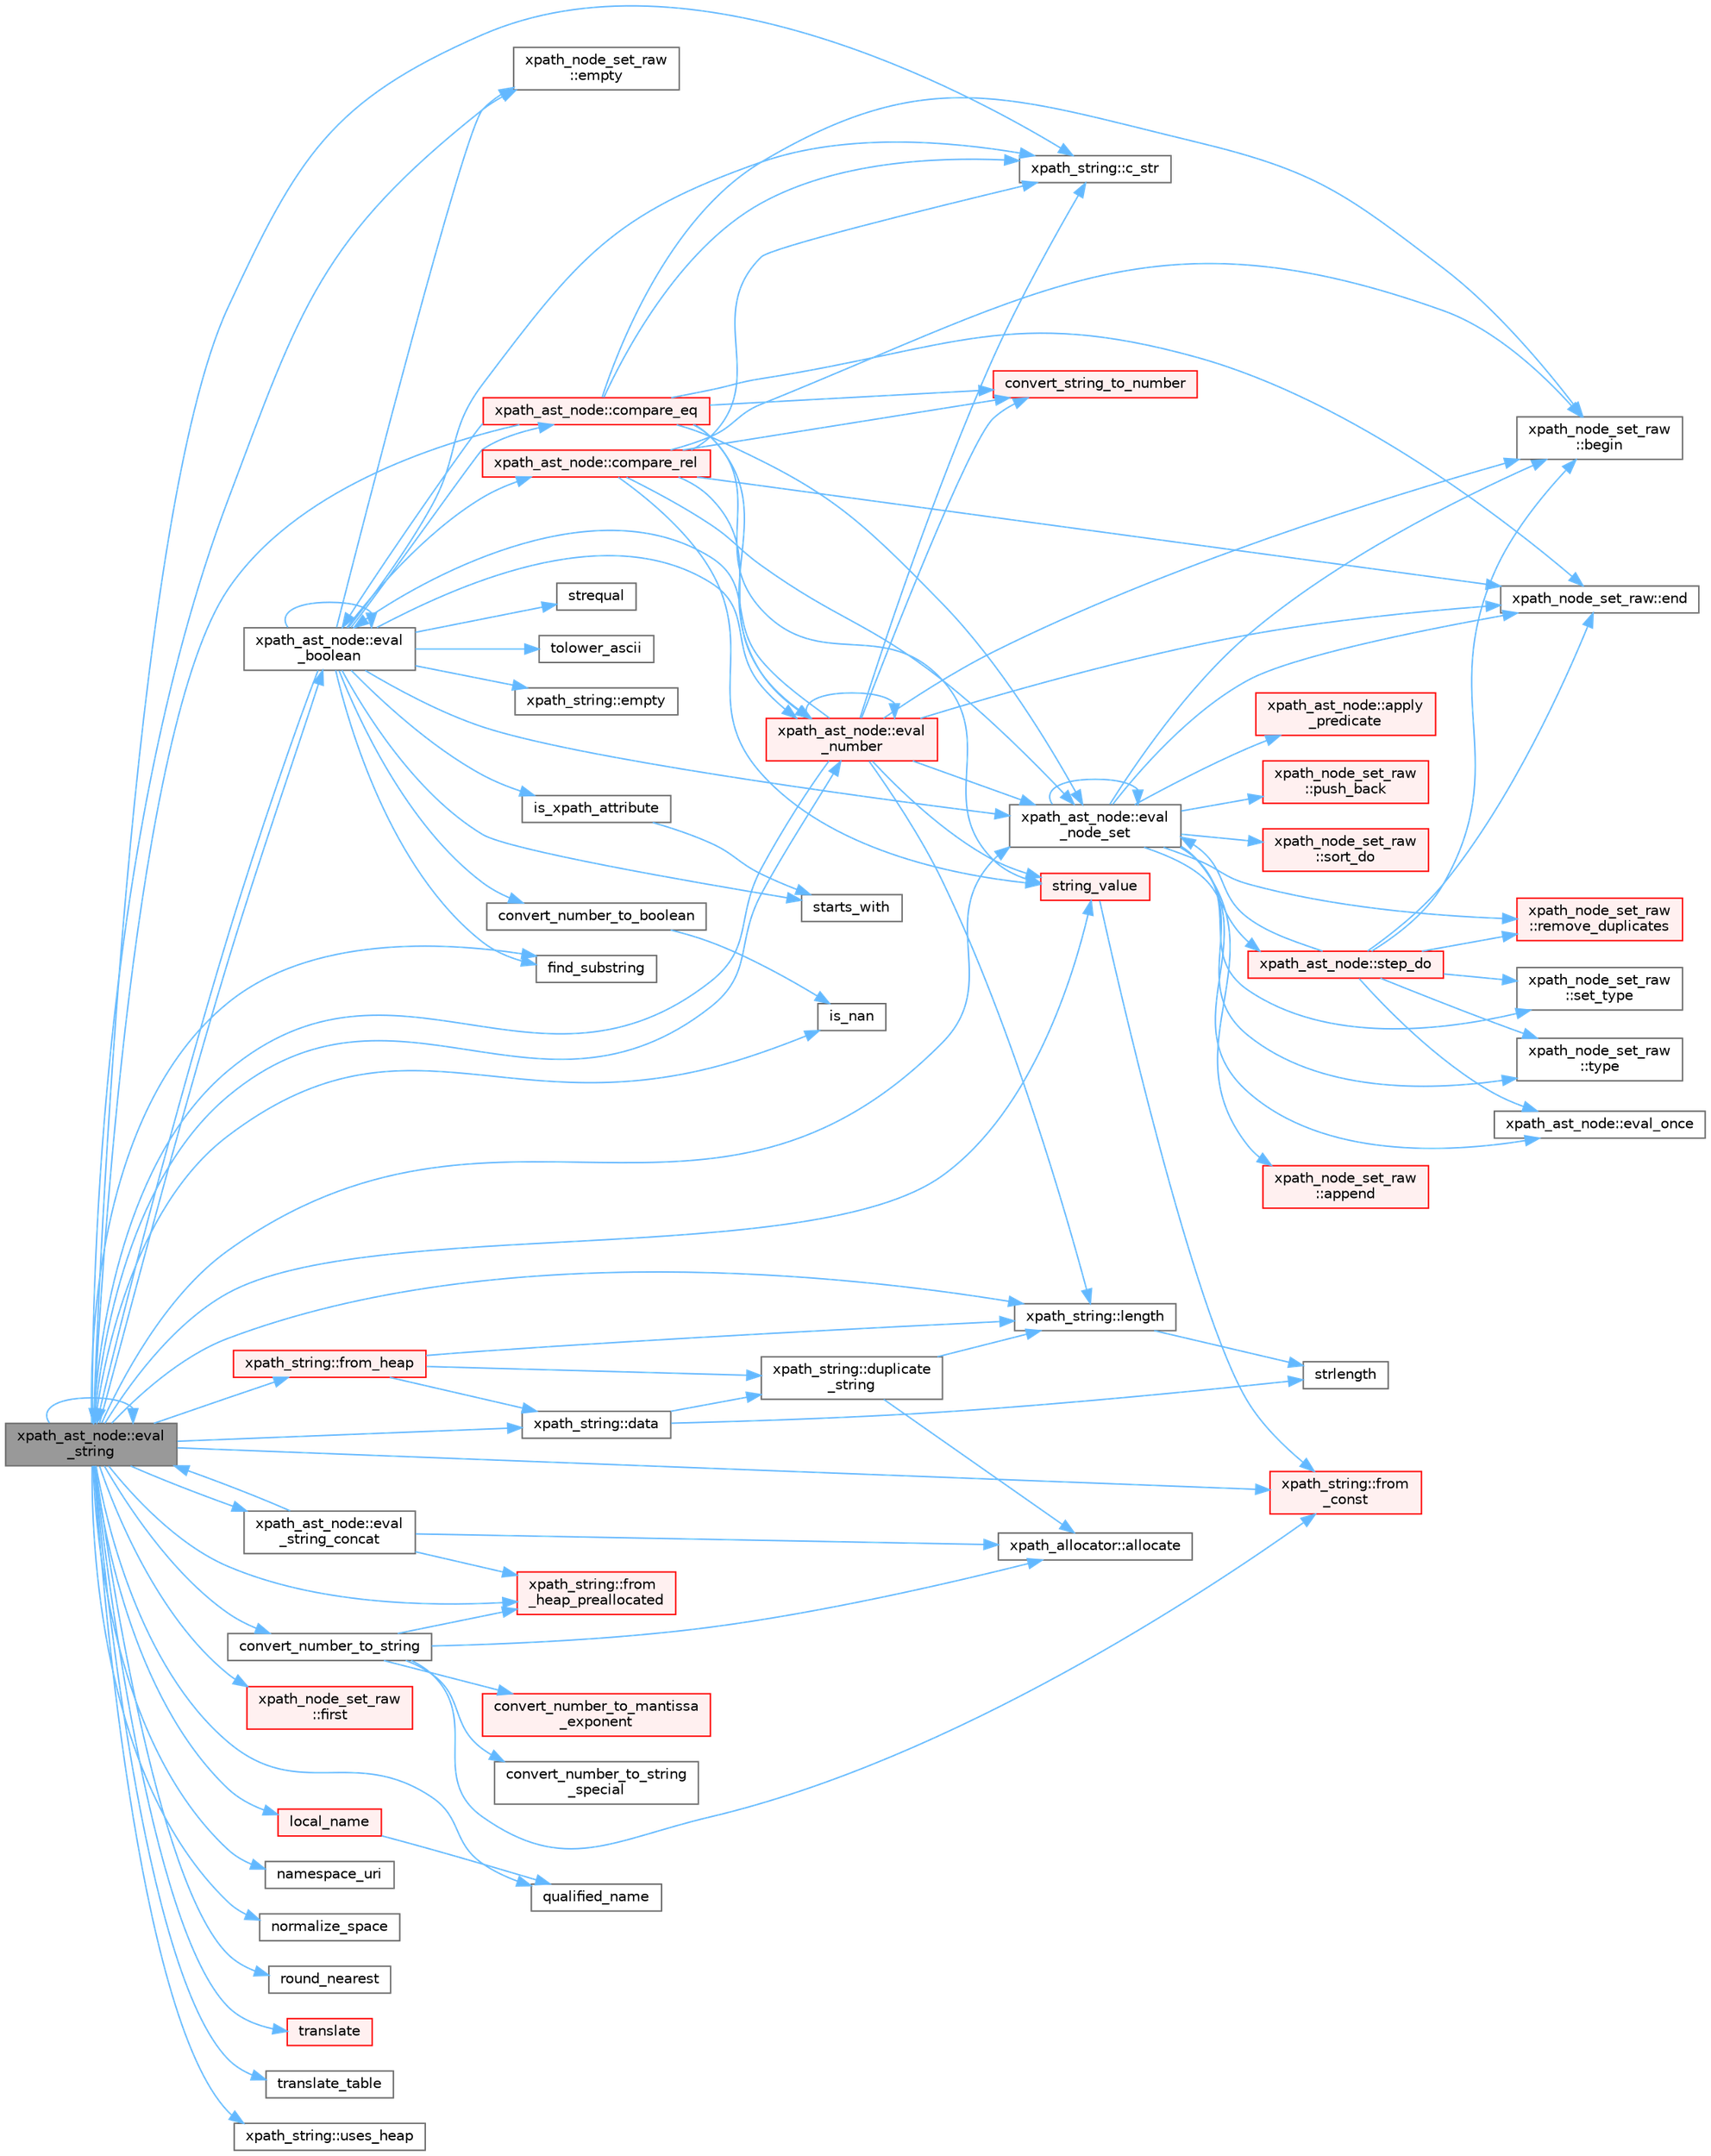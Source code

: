 digraph "xpath_ast_node::eval_string"
{
 // INTERACTIVE_SVG=YES
 // LATEX_PDF_SIZE
  bgcolor="transparent";
  edge [fontname=Helvetica,fontsize=10,labelfontname=Helvetica,labelfontsize=10];
  node [fontname=Helvetica,fontsize=10,shape=box,height=0.2,width=0.4];
  rankdir="LR";
  Node1 [id="Node000001",label="xpath_ast_node::eval\l_string",height=0.2,width=0.4,color="gray40", fillcolor="grey60", style="filled", fontcolor="black",tooltip=" "];
  Node1 -> Node2 [id="edge1_Node000001_Node000002",color="steelblue1",style="solid",tooltip=" "];
  Node2 [id="Node000002",label="xpath_string::c_str",height=0.2,width=0.4,color="grey40", fillcolor="white", style="filled",URL="$dd/d5c/classxpath__string.html#af69f5c575cfd3de179cac76a1b0b5c9e",tooltip=" "];
  Node1 -> Node3 [id="edge2_Node000001_Node000003",color="steelblue1",style="solid",tooltip=" "];
  Node3 [id="Node000003",label="convert_number_to_string",height=0.2,width=0.4,color="grey40", fillcolor="white", style="filled",URL="$db/d20/pugixml_8cpp.html#a26ed30b05a22acb22dc6eed1cefc7570",tooltip=" "];
  Node3 -> Node4 [id="edge3_Node000003_Node000004",color="steelblue1",style="solid",tooltip=" "];
  Node4 [id="Node000004",label="xpath_allocator::allocate",height=0.2,width=0.4,color="grey40", fillcolor="white", style="filled",URL="$d3/d89/structxpath__allocator.html#a6c13fefbd7038d78b336987f396c8415",tooltip=" "];
  Node3 -> Node5 [id="edge4_Node000003_Node000005",color="steelblue1",style="solid",tooltip=" "];
  Node5 [id="Node000005",label="convert_number_to_mantissa\l_exponent",height=0.2,width=0.4,color="red", fillcolor="#FFF0F0", style="filled",URL="$db/d20/pugixml_8cpp.html#af24137452a897f4d101b7c9999d5bce8",tooltip=" "];
  Node3 -> Node7 [id="edge5_Node000003_Node000007",color="steelblue1",style="solid",tooltip=" "];
  Node7 [id="Node000007",label="convert_number_to_string\l_special",height=0.2,width=0.4,color="grey40", fillcolor="white", style="filled",URL="$db/d20/pugixml_8cpp.html#a994bf79a27c71fa04d21f086e609c483",tooltip=" "];
  Node3 -> Node8 [id="edge6_Node000003_Node000008",color="steelblue1",style="solid",tooltip=" "];
  Node8 [id="Node000008",label="xpath_string::from\l_const",height=0.2,width=0.4,color="red", fillcolor="#FFF0F0", style="filled",URL="$dd/d5c/classxpath__string.html#a6dce01c6b3a949c3c4c886e6be44931e",tooltip=" "];
  Node3 -> Node10 [id="edge7_Node000003_Node000010",color="steelblue1",style="solid",tooltip=" "];
  Node10 [id="Node000010",label="xpath_string::from\l_heap_preallocated",height=0.2,width=0.4,color="red", fillcolor="#FFF0F0", style="filled",URL="$dd/d5c/classxpath__string.html#a37e13c2dc384cac842cee3870e9e9e23",tooltip=" "];
  Node1 -> Node11 [id="edge8_Node000001_Node000011",color="steelblue1",style="solid",tooltip=" "];
  Node11 [id="Node000011",label="xpath_string::data",height=0.2,width=0.4,color="grey40", fillcolor="white", style="filled",URL="$dd/d5c/classxpath__string.html#abe89ae1270e25022aa8ccc332f5afbb3",tooltip=" "];
  Node11 -> Node12 [id="edge9_Node000011_Node000012",color="steelblue1",style="solid",tooltip=" "];
  Node12 [id="Node000012",label="xpath_string::duplicate\l_string",height=0.2,width=0.4,color="grey40", fillcolor="white", style="filled",URL="$dd/d5c/classxpath__string.html#af3866c73a21542e26032d5d052327cc1",tooltip=" "];
  Node12 -> Node4 [id="edge10_Node000012_Node000004",color="steelblue1",style="solid",tooltip=" "];
  Node12 -> Node13 [id="edge11_Node000012_Node000013",color="steelblue1",style="solid",tooltip=" "];
  Node13 [id="Node000013",label="xpath_string::length",height=0.2,width=0.4,color="grey40", fillcolor="white", style="filled",URL="$dd/d5c/classxpath__string.html#a8469bd7512df66adabd3f5144c4b2ef7",tooltip=" "];
  Node13 -> Node14 [id="edge12_Node000013_Node000014",color="steelblue1",style="solid",tooltip=" "];
  Node14 [id="Node000014",label="strlength",height=0.2,width=0.4,color="grey40", fillcolor="white", style="filled",URL="$db/d20/pugixml_8cpp.html#aab9e1f034d085b663d146fcceabb1c48",tooltip=" "];
  Node11 -> Node14 [id="edge13_Node000011_Node000014",color="steelblue1",style="solid",tooltip=" "];
  Node1 -> Node15 [id="edge14_Node000001_Node000015",color="steelblue1",style="solid",tooltip=" "];
  Node15 [id="Node000015",label="xpath_node_set_raw\l::empty",height=0.2,width=0.4,color="grey40", fillcolor="white", style="filled",URL="$d1/daf/classxpath__node__set__raw.html#a95e517f4bb3d9d79f2f0a4c6c0ce42e5",tooltip=" "];
  Node1 -> Node16 [id="edge15_Node000001_Node000016",color="steelblue1",style="solid",tooltip=" "];
  Node16 [id="Node000016",label="xpath_ast_node::eval\l_boolean",height=0.2,width=0.4,color="grey40", fillcolor="white", style="filled",URL="$d3/dc5/classxpath__ast__node.html#ab7f965a92023bc2704b8e6fd9f3d7c14",tooltip=" "];
  Node16 -> Node2 [id="edge16_Node000016_Node000002",color="steelblue1",style="solid",tooltip=" "];
  Node16 -> Node17 [id="edge17_Node000016_Node000017",color="steelblue1",style="solid",tooltip=" "];
  Node17 [id="Node000017",label="xpath_ast_node::compare_eq",height=0.2,width=0.4,color="red", fillcolor="#FFF0F0", style="filled",URL="$d3/dc5/classxpath__ast__node.html#a98dd7f6e67fe2c56c63056eed835d6a4",tooltip=" "];
  Node17 -> Node18 [id="edge18_Node000017_Node000018",color="steelblue1",style="solid",tooltip=" "];
  Node18 [id="Node000018",label="xpath_node_set_raw\l::begin",height=0.2,width=0.4,color="grey40", fillcolor="white", style="filled",URL="$d1/daf/classxpath__node__set__raw.html#aa7b27af5bb0611715e24d52788a6360d",tooltip=" "];
  Node17 -> Node2 [id="edge19_Node000017_Node000002",color="steelblue1",style="solid",tooltip=" "];
  Node17 -> Node19 [id="edge20_Node000017_Node000019",color="steelblue1",style="solid",tooltip=" "];
  Node19 [id="Node000019",label="convert_string_to_number",height=0.2,width=0.4,color="red", fillcolor="#FFF0F0", style="filled",URL="$db/d20/pugixml_8cpp.html#ac5908a6e73e3b0c5b4ab667a42f413f9",tooltip=" "];
  Node17 -> Node22 [id="edge21_Node000017_Node000022",color="steelblue1",style="solid",tooltip=" "];
  Node22 [id="Node000022",label="xpath_node_set_raw::end",height=0.2,width=0.4,color="grey40", fillcolor="white", style="filled",URL="$d1/daf/classxpath__node__set__raw.html#a57ee6a2ace876f3d0ad51748be66e684",tooltip=" "];
  Node17 -> Node16 [id="edge22_Node000017_Node000016",color="steelblue1",style="solid",tooltip=" "];
  Node17 -> Node23 [id="edge23_Node000017_Node000023",color="steelblue1",style="solid",tooltip=" "];
  Node23 [id="Node000023",label="xpath_ast_node::eval\l_node_set",height=0.2,width=0.4,color="grey40", fillcolor="white", style="filled",URL="$d3/dc5/classxpath__ast__node.html#a68cace396dd4eeae67ecfcd34a3a8285",tooltip=" "];
  Node23 -> Node24 [id="edge24_Node000023_Node000024",color="steelblue1",style="solid",tooltip=" "];
  Node24 [id="Node000024",label="xpath_node_set_raw\l::append",height=0.2,width=0.4,color="red", fillcolor="#FFF0F0", style="filled",URL="$d1/daf/classxpath__node__set__raw.html#a0c02728de3d895a2d12df9666d60e414",tooltip=" "];
  Node23 -> Node26 [id="edge25_Node000023_Node000026",color="steelblue1",style="solid",tooltip=" "];
  Node26 [id="Node000026",label="xpath_ast_node::apply\l_predicate",height=0.2,width=0.4,color="red", fillcolor="#FFF0F0", style="filled",URL="$d3/dc5/classxpath__ast__node.html#a7e35f265c9e0712a16e1d8a9db4c7672",tooltip=" "];
  Node23 -> Node18 [id="edge26_Node000023_Node000018",color="steelblue1",style="solid",tooltip=" "];
  Node23 -> Node22 [id="edge27_Node000023_Node000022",color="steelblue1",style="solid",tooltip=" "];
  Node23 -> Node23 [id="edge28_Node000023_Node000023",color="steelblue1",style="solid",tooltip=" "];
  Node23 -> Node37 [id="edge29_Node000023_Node000037",color="steelblue1",style="solid",tooltip=" "];
  Node37 [id="Node000037",label="xpath_ast_node::eval_once",height=0.2,width=0.4,color="grey40", fillcolor="white", style="filled",URL="$d3/dc5/classxpath__ast__node.html#a35ad012fc33cf3dc51468a67c04aac54",tooltip=" "];
  Node23 -> Node38 [id="edge30_Node000023_Node000038",color="steelblue1",style="solid",tooltip=" "];
  Node38 [id="Node000038",label="xpath_node_set_raw\l::push_back",height=0.2,width=0.4,color="red", fillcolor="#FFF0F0", style="filled",URL="$d1/daf/classxpath__node__set__raw.html#a676ec123e5be874869c78ff5c43ae9c2",tooltip=" "];
  Node23 -> Node40 [id="edge31_Node000023_Node000040",color="steelblue1",style="solid",tooltip=" "];
  Node40 [id="Node000040",label="xpath_node_set_raw\l::remove_duplicates",height=0.2,width=0.4,color="red", fillcolor="#FFF0F0", style="filled",URL="$d1/daf/classxpath__node__set__raw.html#af82da6fa8d42f9dff9c55e7b93d96e26",tooltip=" "];
  Node23 -> Node47 [id="edge32_Node000023_Node000047",color="steelblue1",style="solid",tooltip=" "];
  Node47 [id="Node000047",label="xpath_node_set_raw\l::set_type",height=0.2,width=0.4,color="grey40", fillcolor="white", style="filled",URL="$d1/daf/classxpath__node__set__raw.html#ae73780271d772967f78ddd7b9376cdab",tooltip=" "];
  Node23 -> Node48 [id="edge33_Node000023_Node000048",color="steelblue1",style="solid",tooltip=" "];
  Node48 [id="Node000048",label="xpath_node_set_raw\l::sort_do",height=0.2,width=0.4,color="red", fillcolor="#FFF0F0", style="filled",URL="$d1/daf/classxpath__node__set__raw.html#a5e46ee306afc24ea83f6c1181bba3600",tooltip=" "];
  Node23 -> Node52 [id="edge34_Node000023_Node000052",color="steelblue1",style="solid",tooltip=" "];
  Node52 [id="Node000052",label="xpath_ast_node::step_do",height=0.2,width=0.4,color="red", fillcolor="#FFF0F0", style="filled",URL="$d3/dc5/classxpath__ast__node.html#a3258c05ab9aaa78e154d2ff63fe56906",tooltip=" "];
  Node52 -> Node18 [id="edge35_Node000052_Node000018",color="steelblue1",style="solid",tooltip=" "];
  Node52 -> Node22 [id="edge36_Node000052_Node000022",color="steelblue1",style="solid",tooltip=" "];
  Node52 -> Node23 [id="edge37_Node000052_Node000023",color="steelblue1",style="solid",tooltip=" "];
  Node52 -> Node37 [id="edge38_Node000052_Node000037",color="steelblue1",style="solid",tooltip=" "];
  Node52 -> Node40 [id="edge39_Node000052_Node000040",color="steelblue1",style="solid",tooltip=" "];
  Node52 -> Node47 [id="edge40_Node000052_Node000047",color="steelblue1",style="solid",tooltip=" "];
  Node52 -> Node54 [id="edge41_Node000052_Node000054",color="steelblue1",style="solid",tooltip=" "];
  Node54 [id="Node000054",label="xpath_node_set_raw\l::type",height=0.2,width=0.4,color="grey40", fillcolor="white", style="filled",URL="$d1/daf/classxpath__node__set__raw.html#a40f85691234070adc233cc2eac980fbf",tooltip=" "];
  Node23 -> Node54 [id="edge42_Node000023_Node000054",color="steelblue1",style="solid",tooltip=" "];
  Node17 -> Node32 [id="edge43_Node000017_Node000032",color="steelblue1",style="solid",tooltip=" "];
  Node32 [id="Node000032",label="xpath_ast_node::eval\l_number",height=0.2,width=0.4,color="red", fillcolor="#FFF0F0", style="filled",URL="$d3/dc5/classxpath__ast__node.html#a92dd7048e28d486bc7f382d1fc6f1de6",tooltip=" "];
  Node32 -> Node18 [id="edge44_Node000032_Node000018",color="steelblue1",style="solid",tooltip=" "];
  Node32 -> Node2 [id="edge45_Node000032_Node000002",color="steelblue1",style="solid",tooltip=" "];
  Node32 -> Node19 [id="edge46_Node000032_Node000019",color="steelblue1",style="solid",tooltip=" "];
  Node32 -> Node22 [id="edge47_Node000032_Node000022",color="steelblue1",style="solid",tooltip=" "];
  Node32 -> Node16 [id="edge48_Node000032_Node000016",color="steelblue1",style="solid",tooltip=" "];
  Node32 -> Node23 [id="edge49_Node000032_Node000023",color="steelblue1",style="solid",tooltip=" "];
  Node32 -> Node32 [id="edge50_Node000032_Node000032",color="steelblue1",style="solid",tooltip=" "];
  Node32 -> Node1 [id="edge51_Node000032_Node000001",color="steelblue1",style="solid",tooltip=" "];
  Node32 -> Node13 [id="edge52_Node000032_Node000013",color="steelblue1",style="solid",tooltip=" "];
  Node32 -> Node34 [id="edge53_Node000032_Node000034",color="steelblue1",style="solid",tooltip=" "];
  Node34 [id="Node000034",label="string_value",height=0.2,width=0.4,color="red", fillcolor="#FFF0F0", style="filled",URL="$db/d20/pugixml_8cpp.html#a7983b03f2dd06eb98951cd2dde03cd87",tooltip=" "];
  Node34 -> Node8 [id="edge54_Node000034_Node000008",color="steelblue1",style="solid",tooltip=" "];
  Node17 -> Node1 [id="edge55_Node000017_Node000001",color="steelblue1",style="solid",tooltip=" "];
  Node17 -> Node34 [id="edge56_Node000017_Node000034",color="steelblue1",style="solid",tooltip=" "];
  Node16 -> Node61 [id="edge57_Node000016_Node000061",color="steelblue1",style="solid",tooltip=" "];
  Node61 [id="Node000061",label="xpath_ast_node::compare_rel",height=0.2,width=0.4,color="red", fillcolor="#FFF0F0", style="filled",URL="$d3/dc5/classxpath__ast__node.html#abb6e4c529276eaf882233dbb6e04e111",tooltip=" "];
  Node61 -> Node18 [id="edge58_Node000061_Node000018",color="steelblue1",style="solid",tooltip=" "];
  Node61 -> Node2 [id="edge59_Node000061_Node000002",color="steelblue1",style="solid",tooltip=" "];
  Node61 -> Node19 [id="edge60_Node000061_Node000019",color="steelblue1",style="solid",tooltip=" "];
  Node61 -> Node22 [id="edge61_Node000061_Node000022",color="steelblue1",style="solid",tooltip=" "];
  Node61 -> Node23 [id="edge62_Node000061_Node000023",color="steelblue1",style="solid",tooltip=" "];
  Node61 -> Node32 [id="edge63_Node000061_Node000032",color="steelblue1",style="solid",tooltip=" "];
  Node61 -> Node34 [id="edge64_Node000061_Node000034",color="steelblue1",style="solid",tooltip=" "];
  Node16 -> Node62 [id="edge65_Node000016_Node000062",color="steelblue1",style="solid",tooltip=" "];
  Node62 [id="Node000062",label="convert_number_to_boolean",height=0.2,width=0.4,color="grey40", fillcolor="white", style="filled",URL="$db/d20/pugixml_8cpp.html#a15ed2feda8a764a64c49b203e093d996",tooltip=" "];
  Node62 -> Node63 [id="edge66_Node000062_Node000063",color="steelblue1",style="solid",tooltip=" "];
  Node63 [id="Node000063",label="is_nan",height=0.2,width=0.4,color="grey40", fillcolor="white", style="filled",URL="$db/d20/pugixml_8cpp.html#ac5a4735a6c75f496aa9e2868216ad32e",tooltip=" "];
  Node16 -> Node15 [id="edge67_Node000016_Node000015",color="steelblue1",style="solid",tooltip=" "];
  Node16 -> Node64 [id="edge68_Node000016_Node000064",color="steelblue1",style="solid",tooltip=" "];
  Node64 [id="Node000064",label="xpath_string::empty",height=0.2,width=0.4,color="grey40", fillcolor="white", style="filled",URL="$dd/d5c/classxpath__string.html#a46087349c9a2d297ea127018949bc012",tooltip=" "];
  Node16 -> Node16 [id="edge69_Node000016_Node000016",color="steelblue1",style="solid",tooltip=" "];
  Node16 -> Node23 [id="edge70_Node000016_Node000023",color="steelblue1",style="solid",tooltip=" "];
  Node16 -> Node32 [id="edge71_Node000016_Node000032",color="steelblue1",style="solid",tooltip=" "];
  Node16 -> Node1 [id="edge72_Node000016_Node000001",color="steelblue1",style="solid",tooltip=" "];
  Node16 -> Node65 [id="edge73_Node000016_Node000065",color="steelblue1",style="solid",tooltip=" "];
  Node65 [id="Node000065",label="find_substring",height=0.2,width=0.4,color="grey40", fillcolor="white", style="filled",URL="$db/d20/pugixml_8cpp.html#abbaaa369216b4de5fac2d475d6a78c62",tooltip=" "];
  Node16 -> Node58 [id="edge74_Node000016_Node000058",color="steelblue1",style="solid",tooltip=" "];
  Node58 [id="Node000058",label="is_xpath_attribute",height=0.2,width=0.4,color="grey40", fillcolor="white", style="filled",URL="$db/d20/pugixml_8cpp.html#a63041941bf2b704523fead76b505d418",tooltip=" "];
  Node58 -> Node59 [id="edge75_Node000058_Node000059",color="steelblue1",style="solid",tooltip=" "];
  Node59 [id="Node000059",label="starts_with",height=0.2,width=0.4,color="grey40", fillcolor="white", style="filled",URL="$db/d20/pugixml_8cpp.html#a4ab3a20f90bd9a6d4d050b7438fe83e3",tooltip=" "];
  Node16 -> Node59 [id="edge76_Node000016_Node000059",color="steelblue1",style="solid",tooltip=" "];
  Node16 -> Node60 [id="edge77_Node000016_Node000060",color="steelblue1",style="solid",tooltip=" "];
  Node60 [id="Node000060",label="strequal",height=0.2,width=0.4,color="grey40", fillcolor="white", style="filled",URL="$db/d20/pugixml_8cpp.html#af682718c79fea7fc666a593dc70764c1",tooltip=" "];
  Node16 -> Node66 [id="edge78_Node000016_Node000066",color="steelblue1",style="solid",tooltip=" "];
  Node66 [id="Node000066",label="tolower_ascii",height=0.2,width=0.4,color="grey40", fillcolor="white", style="filled",URL="$db/d20/pugixml_8cpp.html#afeba7a7ade93e89bc9c83aa616ea7ad6",tooltip=" "];
  Node1 -> Node23 [id="edge79_Node000001_Node000023",color="steelblue1",style="solid",tooltip=" "];
  Node1 -> Node32 [id="edge80_Node000001_Node000032",color="steelblue1",style="solid",tooltip=" "];
  Node1 -> Node1 [id="edge81_Node000001_Node000001",color="steelblue1",style="solid",tooltip=" "];
  Node1 -> Node67 [id="edge82_Node000001_Node000067",color="steelblue1",style="solid",tooltip=" "];
  Node67 [id="Node000067",label="xpath_ast_node::eval\l_string_concat",height=0.2,width=0.4,color="grey40", fillcolor="white", style="filled",URL="$d3/dc5/classxpath__ast__node.html#aaf931a091af0fb91c25e90b205363b4e",tooltip=" "];
  Node67 -> Node4 [id="edge83_Node000067_Node000004",color="steelblue1",style="solid",tooltip=" "];
  Node67 -> Node1 [id="edge84_Node000067_Node000001",color="steelblue1",style="solid",tooltip=" "];
  Node67 -> Node10 [id="edge85_Node000067_Node000010",color="steelblue1",style="solid",tooltip=" "];
  Node1 -> Node65 [id="edge86_Node000001_Node000065",color="steelblue1",style="solid",tooltip=" "];
  Node1 -> Node68 [id="edge87_Node000001_Node000068",color="steelblue1",style="solid",tooltip=" "];
  Node68 [id="Node000068",label="xpath_node_set_raw\l::first",height=0.2,width=0.4,color="red", fillcolor="#FFF0F0", style="filled",URL="$d1/daf/classxpath__node__set__raw.html#a8d937c8fa5c9001a6e40e861686aa5b4",tooltip=" "];
  Node1 -> Node8 [id="edge88_Node000001_Node000008",color="steelblue1",style="solid",tooltip=" "];
  Node1 -> Node71 [id="edge89_Node000001_Node000071",color="steelblue1",style="solid",tooltip=" "];
  Node71 [id="Node000071",label="xpath_string::from_heap",height=0.2,width=0.4,color="red", fillcolor="#FFF0F0", style="filled",URL="$dd/d5c/classxpath__string.html#aaf1229b7a7ae918b41bf995df16c8896",tooltip=" "];
  Node71 -> Node11 [id="edge90_Node000071_Node000011",color="steelblue1",style="solid",tooltip=" "];
  Node71 -> Node12 [id="edge91_Node000071_Node000012",color="steelblue1",style="solid",tooltip=" "];
  Node71 -> Node13 [id="edge92_Node000071_Node000013",color="steelblue1",style="solid",tooltip=" "];
  Node1 -> Node10 [id="edge93_Node000001_Node000010",color="steelblue1",style="solid",tooltip=" "];
  Node1 -> Node63 [id="edge94_Node000001_Node000063",color="steelblue1",style="solid",tooltip=" "];
  Node1 -> Node13 [id="edge95_Node000001_Node000013",color="steelblue1",style="solid",tooltip=" "];
  Node1 -> Node72 [id="edge96_Node000001_Node000072",color="steelblue1",style="solid",tooltip=" "];
  Node72 [id="Node000072",label="local_name",height=0.2,width=0.4,color="red", fillcolor="#FFF0F0", style="filled",URL="$db/d20/pugixml_8cpp.html#aecaa1841b44b31e58c93000c94ff1b39",tooltip=" "];
  Node72 -> Node74 [id="edge97_Node000072_Node000074",color="steelblue1",style="solid",tooltip=" "];
  Node74 [id="Node000074",label="qualified_name",height=0.2,width=0.4,color="grey40", fillcolor="white", style="filled",URL="$db/d20/pugixml_8cpp.html#a13e2fb0f27fff16878680b71d405ac51",tooltip=" "];
  Node1 -> Node75 [id="edge98_Node000001_Node000075",color="steelblue1",style="solid",tooltip=" "];
  Node75 [id="Node000075",label="namespace_uri",height=0.2,width=0.4,color="grey40", fillcolor="white", style="filled",URL="$db/d20/pugixml_8cpp.html#a8b35807a06619c82ae523f4b86bbd916",tooltip=" "];
  Node1 -> Node76 [id="edge99_Node000001_Node000076",color="steelblue1",style="solid",tooltip=" "];
  Node76 [id="Node000076",label="normalize_space",height=0.2,width=0.4,color="grey40", fillcolor="white", style="filled",URL="$db/d20/pugixml_8cpp.html#a75e2d94ef5aa78a5a208687a3d1bcc79",tooltip=" "];
  Node1 -> Node74 [id="edge100_Node000001_Node000074",color="steelblue1",style="solid",tooltip=" "];
  Node1 -> Node77 [id="edge101_Node000001_Node000077",color="steelblue1",style="solid",tooltip=" "];
  Node77 [id="Node000077",label="round_nearest",height=0.2,width=0.4,color="grey40", fillcolor="white", style="filled",URL="$db/d20/pugixml_8cpp.html#aaeb62784a181c44f2ee34c0172e00240",tooltip=" "];
  Node1 -> Node34 [id="edge102_Node000001_Node000034",color="steelblue1",style="solid",tooltip=" "];
  Node1 -> Node78 [id="edge103_Node000001_Node000078",color="steelblue1",style="solid",tooltip=" "];
  Node78 [id="Node000078",label="translate",height=0.2,width=0.4,color="red", fillcolor="#FFF0F0", style="filled",URL="$db/d20/pugixml_8cpp.html#aaec5bda5a23aae7b0798075d099018c2",tooltip=" "];
  Node1 -> Node79 [id="edge104_Node000001_Node000079",color="steelblue1",style="solid",tooltip=" "];
  Node79 [id="Node000079",label="translate_table",height=0.2,width=0.4,color="grey40", fillcolor="white", style="filled",URL="$db/d20/pugixml_8cpp.html#a976eea49b49c8c4e99c4ca67220ba9ff",tooltip=" "];
  Node1 -> Node80 [id="edge105_Node000001_Node000080",color="steelblue1",style="solid",tooltip=" "];
  Node80 [id="Node000080",label="xpath_string::uses_heap",height=0.2,width=0.4,color="grey40", fillcolor="white", style="filled",URL="$dd/d5c/classxpath__string.html#a48e69f228ffe1eb33c3831fc8aa65536",tooltip=" "];
}
